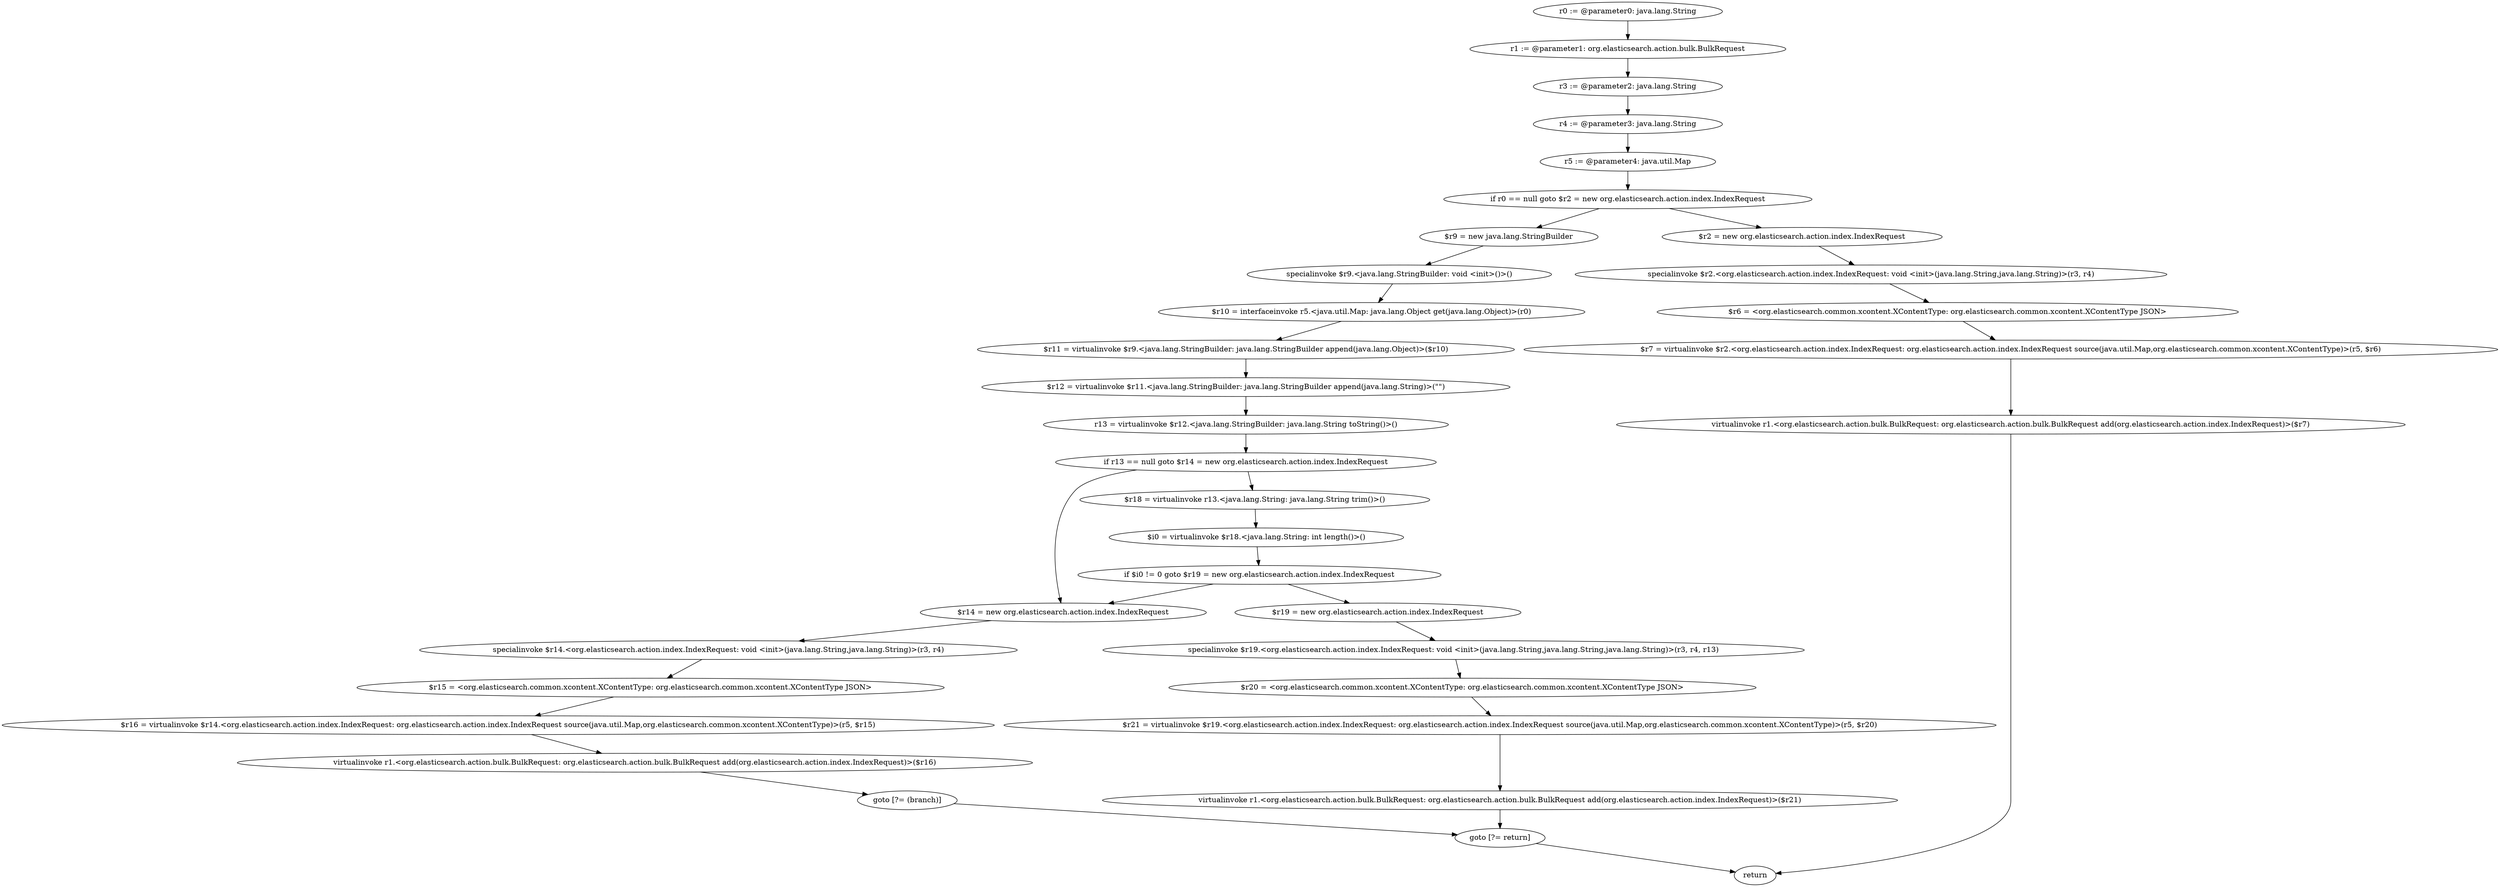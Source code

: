 digraph "unitGraph" {
    "r0 := @parameter0: java.lang.String"
    "r1 := @parameter1: org.elasticsearch.action.bulk.BulkRequest"
    "r3 := @parameter2: java.lang.String"
    "r4 := @parameter3: java.lang.String"
    "r5 := @parameter4: java.util.Map"
    "if r0 == null goto $r2 = new org.elasticsearch.action.index.IndexRequest"
    "$r9 = new java.lang.StringBuilder"
    "specialinvoke $r9.<java.lang.StringBuilder: void <init>()>()"
    "$r10 = interfaceinvoke r5.<java.util.Map: java.lang.Object get(java.lang.Object)>(r0)"
    "$r11 = virtualinvoke $r9.<java.lang.StringBuilder: java.lang.StringBuilder append(java.lang.Object)>($r10)"
    "$r12 = virtualinvoke $r11.<java.lang.StringBuilder: java.lang.StringBuilder append(java.lang.String)>(\"\")"
    "r13 = virtualinvoke $r12.<java.lang.StringBuilder: java.lang.String toString()>()"
    "if r13 == null goto $r14 = new org.elasticsearch.action.index.IndexRequest"
    "$r18 = virtualinvoke r13.<java.lang.String: java.lang.String trim()>()"
    "$i0 = virtualinvoke $r18.<java.lang.String: int length()>()"
    "if $i0 != 0 goto $r19 = new org.elasticsearch.action.index.IndexRequest"
    "$r14 = new org.elasticsearch.action.index.IndexRequest"
    "specialinvoke $r14.<org.elasticsearch.action.index.IndexRequest: void <init>(java.lang.String,java.lang.String)>(r3, r4)"
    "$r15 = <org.elasticsearch.common.xcontent.XContentType: org.elasticsearch.common.xcontent.XContentType JSON>"
    "$r16 = virtualinvoke $r14.<org.elasticsearch.action.index.IndexRequest: org.elasticsearch.action.index.IndexRequest source(java.util.Map,org.elasticsearch.common.xcontent.XContentType)>(r5, $r15)"
    "virtualinvoke r1.<org.elasticsearch.action.bulk.BulkRequest: org.elasticsearch.action.bulk.BulkRequest add(org.elasticsearch.action.index.IndexRequest)>($r16)"
    "goto [?= (branch)]"
    "$r19 = new org.elasticsearch.action.index.IndexRequest"
    "specialinvoke $r19.<org.elasticsearch.action.index.IndexRequest: void <init>(java.lang.String,java.lang.String,java.lang.String)>(r3, r4, r13)"
    "$r20 = <org.elasticsearch.common.xcontent.XContentType: org.elasticsearch.common.xcontent.XContentType JSON>"
    "$r21 = virtualinvoke $r19.<org.elasticsearch.action.index.IndexRequest: org.elasticsearch.action.index.IndexRequest source(java.util.Map,org.elasticsearch.common.xcontent.XContentType)>(r5, $r20)"
    "virtualinvoke r1.<org.elasticsearch.action.bulk.BulkRequest: org.elasticsearch.action.bulk.BulkRequest add(org.elasticsearch.action.index.IndexRequest)>($r21)"
    "goto [?= return]"
    "$r2 = new org.elasticsearch.action.index.IndexRequest"
    "specialinvoke $r2.<org.elasticsearch.action.index.IndexRequest: void <init>(java.lang.String,java.lang.String)>(r3, r4)"
    "$r6 = <org.elasticsearch.common.xcontent.XContentType: org.elasticsearch.common.xcontent.XContentType JSON>"
    "$r7 = virtualinvoke $r2.<org.elasticsearch.action.index.IndexRequest: org.elasticsearch.action.index.IndexRequest source(java.util.Map,org.elasticsearch.common.xcontent.XContentType)>(r5, $r6)"
    "virtualinvoke r1.<org.elasticsearch.action.bulk.BulkRequest: org.elasticsearch.action.bulk.BulkRequest add(org.elasticsearch.action.index.IndexRequest)>($r7)"
    "return"
    "r0 := @parameter0: java.lang.String"->"r1 := @parameter1: org.elasticsearch.action.bulk.BulkRequest";
    "r1 := @parameter1: org.elasticsearch.action.bulk.BulkRequest"->"r3 := @parameter2: java.lang.String";
    "r3 := @parameter2: java.lang.String"->"r4 := @parameter3: java.lang.String";
    "r4 := @parameter3: java.lang.String"->"r5 := @parameter4: java.util.Map";
    "r5 := @parameter4: java.util.Map"->"if r0 == null goto $r2 = new org.elasticsearch.action.index.IndexRequest";
    "if r0 == null goto $r2 = new org.elasticsearch.action.index.IndexRequest"->"$r9 = new java.lang.StringBuilder";
    "if r0 == null goto $r2 = new org.elasticsearch.action.index.IndexRequest"->"$r2 = new org.elasticsearch.action.index.IndexRequest";
    "$r9 = new java.lang.StringBuilder"->"specialinvoke $r9.<java.lang.StringBuilder: void <init>()>()";
    "specialinvoke $r9.<java.lang.StringBuilder: void <init>()>()"->"$r10 = interfaceinvoke r5.<java.util.Map: java.lang.Object get(java.lang.Object)>(r0)";
    "$r10 = interfaceinvoke r5.<java.util.Map: java.lang.Object get(java.lang.Object)>(r0)"->"$r11 = virtualinvoke $r9.<java.lang.StringBuilder: java.lang.StringBuilder append(java.lang.Object)>($r10)";
    "$r11 = virtualinvoke $r9.<java.lang.StringBuilder: java.lang.StringBuilder append(java.lang.Object)>($r10)"->"$r12 = virtualinvoke $r11.<java.lang.StringBuilder: java.lang.StringBuilder append(java.lang.String)>(\"\")";
    "$r12 = virtualinvoke $r11.<java.lang.StringBuilder: java.lang.StringBuilder append(java.lang.String)>(\"\")"->"r13 = virtualinvoke $r12.<java.lang.StringBuilder: java.lang.String toString()>()";
    "r13 = virtualinvoke $r12.<java.lang.StringBuilder: java.lang.String toString()>()"->"if r13 == null goto $r14 = new org.elasticsearch.action.index.IndexRequest";
    "if r13 == null goto $r14 = new org.elasticsearch.action.index.IndexRequest"->"$r18 = virtualinvoke r13.<java.lang.String: java.lang.String trim()>()";
    "if r13 == null goto $r14 = new org.elasticsearch.action.index.IndexRequest"->"$r14 = new org.elasticsearch.action.index.IndexRequest";
    "$r18 = virtualinvoke r13.<java.lang.String: java.lang.String trim()>()"->"$i0 = virtualinvoke $r18.<java.lang.String: int length()>()";
    "$i0 = virtualinvoke $r18.<java.lang.String: int length()>()"->"if $i0 != 0 goto $r19 = new org.elasticsearch.action.index.IndexRequest";
    "if $i0 != 0 goto $r19 = new org.elasticsearch.action.index.IndexRequest"->"$r14 = new org.elasticsearch.action.index.IndexRequest";
    "if $i0 != 0 goto $r19 = new org.elasticsearch.action.index.IndexRequest"->"$r19 = new org.elasticsearch.action.index.IndexRequest";
    "$r14 = new org.elasticsearch.action.index.IndexRequest"->"specialinvoke $r14.<org.elasticsearch.action.index.IndexRequest: void <init>(java.lang.String,java.lang.String)>(r3, r4)";
    "specialinvoke $r14.<org.elasticsearch.action.index.IndexRequest: void <init>(java.lang.String,java.lang.String)>(r3, r4)"->"$r15 = <org.elasticsearch.common.xcontent.XContentType: org.elasticsearch.common.xcontent.XContentType JSON>";
    "$r15 = <org.elasticsearch.common.xcontent.XContentType: org.elasticsearch.common.xcontent.XContentType JSON>"->"$r16 = virtualinvoke $r14.<org.elasticsearch.action.index.IndexRequest: org.elasticsearch.action.index.IndexRequest source(java.util.Map,org.elasticsearch.common.xcontent.XContentType)>(r5, $r15)";
    "$r16 = virtualinvoke $r14.<org.elasticsearch.action.index.IndexRequest: org.elasticsearch.action.index.IndexRequest source(java.util.Map,org.elasticsearch.common.xcontent.XContentType)>(r5, $r15)"->"virtualinvoke r1.<org.elasticsearch.action.bulk.BulkRequest: org.elasticsearch.action.bulk.BulkRequest add(org.elasticsearch.action.index.IndexRequest)>($r16)";
    "virtualinvoke r1.<org.elasticsearch.action.bulk.BulkRequest: org.elasticsearch.action.bulk.BulkRequest add(org.elasticsearch.action.index.IndexRequest)>($r16)"->"goto [?= (branch)]";
    "goto [?= (branch)]"->"goto [?= return]";
    "$r19 = new org.elasticsearch.action.index.IndexRequest"->"specialinvoke $r19.<org.elasticsearch.action.index.IndexRequest: void <init>(java.lang.String,java.lang.String,java.lang.String)>(r3, r4, r13)";
    "specialinvoke $r19.<org.elasticsearch.action.index.IndexRequest: void <init>(java.lang.String,java.lang.String,java.lang.String)>(r3, r4, r13)"->"$r20 = <org.elasticsearch.common.xcontent.XContentType: org.elasticsearch.common.xcontent.XContentType JSON>";
    "$r20 = <org.elasticsearch.common.xcontent.XContentType: org.elasticsearch.common.xcontent.XContentType JSON>"->"$r21 = virtualinvoke $r19.<org.elasticsearch.action.index.IndexRequest: org.elasticsearch.action.index.IndexRequest source(java.util.Map,org.elasticsearch.common.xcontent.XContentType)>(r5, $r20)";
    "$r21 = virtualinvoke $r19.<org.elasticsearch.action.index.IndexRequest: org.elasticsearch.action.index.IndexRequest source(java.util.Map,org.elasticsearch.common.xcontent.XContentType)>(r5, $r20)"->"virtualinvoke r1.<org.elasticsearch.action.bulk.BulkRequest: org.elasticsearch.action.bulk.BulkRequest add(org.elasticsearch.action.index.IndexRequest)>($r21)";
    "virtualinvoke r1.<org.elasticsearch.action.bulk.BulkRequest: org.elasticsearch.action.bulk.BulkRequest add(org.elasticsearch.action.index.IndexRequest)>($r21)"->"goto [?= return]";
    "goto [?= return]"->"return";
    "$r2 = new org.elasticsearch.action.index.IndexRequest"->"specialinvoke $r2.<org.elasticsearch.action.index.IndexRequest: void <init>(java.lang.String,java.lang.String)>(r3, r4)";
    "specialinvoke $r2.<org.elasticsearch.action.index.IndexRequest: void <init>(java.lang.String,java.lang.String)>(r3, r4)"->"$r6 = <org.elasticsearch.common.xcontent.XContentType: org.elasticsearch.common.xcontent.XContentType JSON>";
    "$r6 = <org.elasticsearch.common.xcontent.XContentType: org.elasticsearch.common.xcontent.XContentType JSON>"->"$r7 = virtualinvoke $r2.<org.elasticsearch.action.index.IndexRequest: org.elasticsearch.action.index.IndexRequest source(java.util.Map,org.elasticsearch.common.xcontent.XContentType)>(r5, $r6)";
    "$r7 = virtualinvoke $r2.<org.elasticsearch.action.index.IndexRequest: org.elasticsearch.action.index.IndexRequest source(java.util.Map,org.elasticsearch.common.xcontent.XContentType)>(r5, $r6)"->"virtualinvoke r1.<org.elasticsearch.action.bulk.BulkRequest: org.elasticsearch.action.bulk.BulkRequest add(org.elasticsearch.action.index.IndexRequest)>($r7)";
    "virtualinvoke r1.<org.elasticsearch.action.bulk.BulkRequest: org.elasticsearch.action.bulk.BulkRequest add(org.elasticsearch.action.index.IndexRequest)>($r7)"->"return";
}
